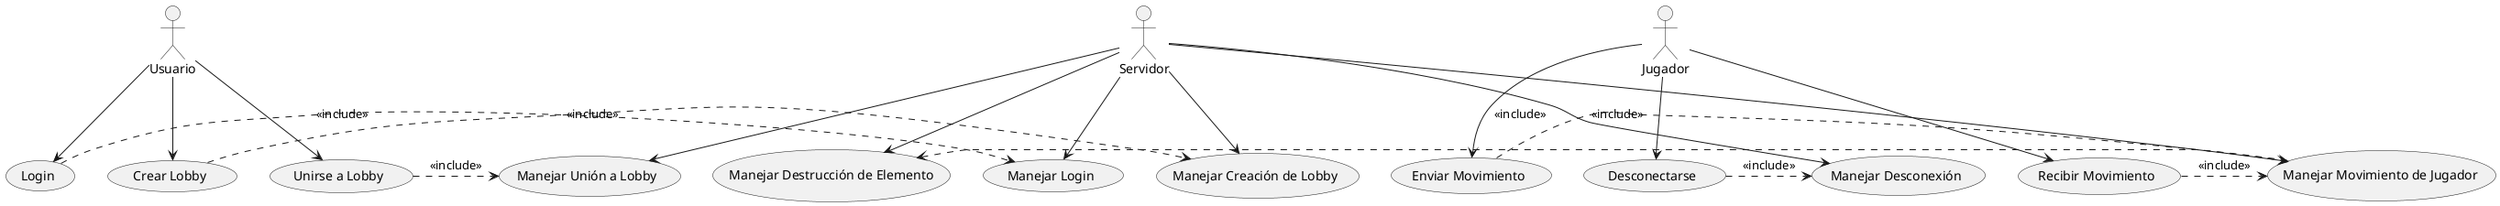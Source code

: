 @startuml

actor Usuario
actor Jugador
actor Servidor

Usuario --> (Login)
Usuario --> (Crear Lobby)
Usuario --> (Unirse a Lobby)

Jugador --> (Enviar Movimiento)
Jugador --> (Recibir Movimiento)
Jugador --> (Desconectarse)

Servidor --> (Manejar Login)
Servidor --> (Manejar Creación de Lobby)
Servidor --> (Manejar Unión a Lobby)
Servidor --> (Manejar Movimiento de Jugador)
Servidor --> (Manejar Desconexión)
Servidor --> (Manejar Destrucción de Elemento)

(Login) .> (Manejar Login) : <<include>>
(Crear Lobby) .> (Manejar Creación de Lobby) : <<include>>
(Unirse a Lobby) .> (Manejar Unión a Lobby) : <<include>>
(Enviar Movimiento) .> (Manejar Movimiento de Jugador) : <<include>>
(Desconectarse) .> (Manejar Desconexión) : <<include>>
(Recibir Movimiento) .> (Manejar Movimiento de Jugador) : <<include>>
(Manejar Destrucción de Elemento) <. (Manejar Movimiento de Jugador) : <<include>>

@enduml